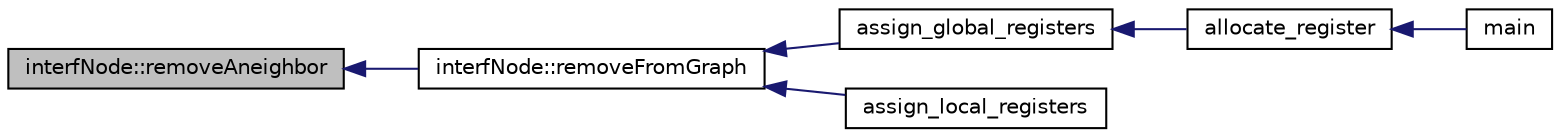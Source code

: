 digraph G
{
  edge [fontname="Helvetica",fontsize="10",labelfontname="Helvetica",labelfontsize="10"];
  node [fontname="Helvetica",fontsize="10",shape=record];
  rankdir=LR;
  Node1 [label="interfNode::removeAneighbor",height=0.2,width=0.4,color="black", fillcolor="grey75", style="filled" fontcolor="black"];
  Node1 -> Node2 [dir=back,color="midnightblue",fontsize="10",style="solid",fontname="Helvetica"];
  Node2 [label="interfNode::removeFromGraph",height=0.2,width=0.4,color="black", fillcolor="white", style="filled",URL="$classinterfNode.html#a73af59beda246607573abffaf434c232"];
  Node2 -> Node3 [dir=back,color="midnightblue",fontsize="10",style="solid",fontname="Helvetica"];
  Node3 [label="assign_global_registers",height=0.2,width=0.4,color="black", fillcolor="white", style="filled",URL="$registerAllocate_8cpp.html#ad793e858badbde1ceff1536fc3145c65"];
  Node3 -> Node4 [dir=back,color="midnightblue",fontsize="10",style="solid",fontname="Helvetica"];
  Node4 [label="allocate_register",height=0.2,width=0.4,color="black", fillcolor="white", style="filled",URL="$registerAllocate_8h.html#adaeef7e1cff31b45dd8d7d8adbcd1662"];
  Node4 -> Node5 [dir=back,color="midnightblue",fontsize="10",style="solid",fontname="Helvetica"];
  Node5 [label="main",height=0.2,width=0.4,color="black", fillcolor="white", style="filled",URL="$main_8cpp.html#a0ddf1224851353fc92bfbff6f499fa97"];
  Node2 -> Node6 [dir=back,color="midnightblue",fontsize="10",style="solid",fontname="Helvetica"];
  Node6 [label="assign_local_registers",height=0.2,width=0.4,color="black", fillcolor="white", style="filled",URL="$registerAllocate_8cpp.html#a66bb4ccca1dacd495fef9d58f1ed6620"];
}
